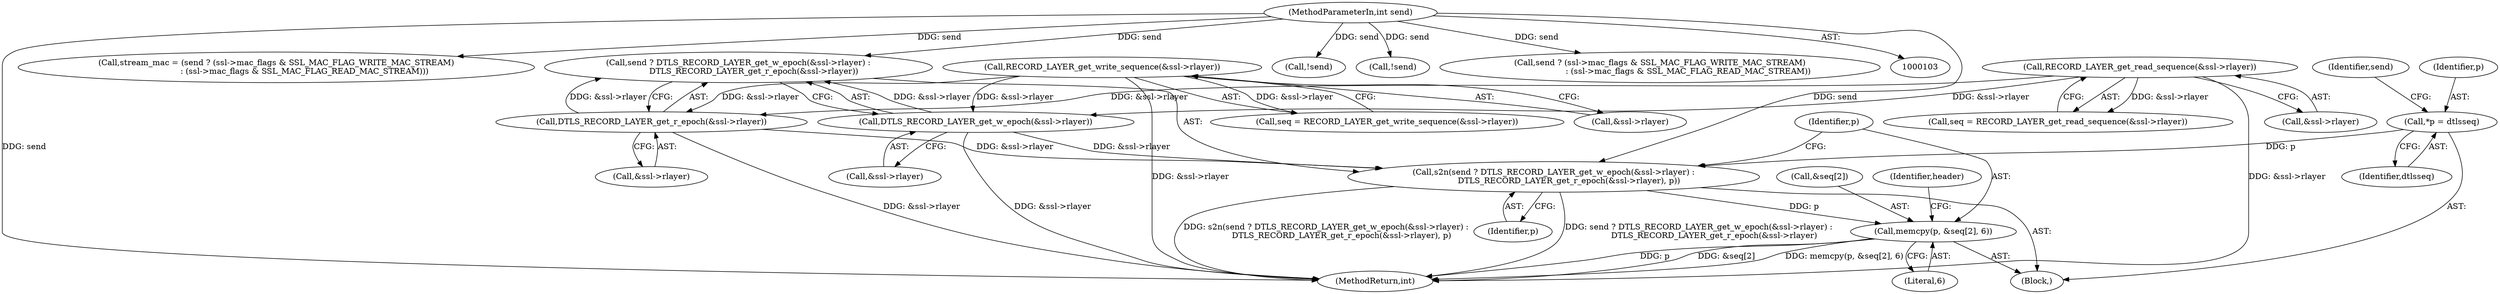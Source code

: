 digraph "0_openssl_4ad93618d26a3ea23d36ad5498ff4f59eff3a4d2_3@API" {
"1000224" [label="(Call,memcpy(p, &seq[2], 6))"];
"1000210" [label="(Call,s2n(send ? DTLS_RECORD_LAYER_get_w_epoch(&ssl->rlayer) :\n            DTLS_RECORD_LAYER_get_r_epoch(&ssl->rlayer), p))"];
"1000107" [label="(MethodParameterIn,int send)"];
"1000213" [label="(Call,DTLS_RECORD_LAYER_get_w_epoch(&ssl->rlayer))"];
"1000140" [label="(Call,RECORD_LAYER_get_write_sequence(&ssl->rlayer))"];
"1000154" [label="(Call,RECORD_LAYER_get_read_sequence(&ssl->rlayer))"];
"1000218" [label="(Call,DTLS_RECORD_LAYER_get_r_epoch(&ssl->rlayer))"];
"1000207" [label="(Call,*p = dtlsseq)"];
"1000226" [label="(Call,&seq[2])"];
"1000138" [label="(Call,seq = RECORD_LAYER_get_write_sequence(&ssl->rlayer))"];
"1000219" [label="(Call,&ssl->rlayer)"];
"1000204" [label="(Block,)"];
"1000223" [label="(Identifier,p)"];
"1000232" [label="(Identifier,header)"];
"1000120" [label="(Call,stream_mac = (send ? (ssl->mac_flags & SSL_MAC_FLAG_WRITE_MAC_STREAM)\n                      : (ssl->mac_flags & SSL_MAC_FLAG_READ_MAC_STREAM)))"];
"1000225" [label="(Identifier,p)"];
"1000212" [label="(Identifier,send)"];
"1000506" [label="(MethodReturn,int)"];
"1000213" [label="(Call,DTLS_RECORD_LAYER_get_w_epoch(&ssl->rlayer))"];
"1000207" [label="(Call,*p = dtlsseq)"];
"1000141" [label="(Call,&ssl->rlayer)"];
"1000230" [label="(Literal,6)"];
"1000208" [label="(Identifier,p)"];
"1000152" [label="(Call,seq = RECORD_LAYER_get_read_sequence(&ssl->rlayer))"];
"1000211" [label="(Call,send ? DTLS_RECORD_LAYER_get_w_epoch(&ssl->rlayer) :\n            DTLS_RECORD_LAYER_get_r_epoch(&ssl->rlayer))"];
"1000377" [label="(Call,!send)"];
"1000287" [label="(Call,!send)"];
"1000224" [label="(Call,memcpy(p, &seq[2], 6))"];
"1000210" [label="(Call,s2n(send ? DTLS_RECORD_LAYER_get_w_epoch(&ssl->rlayer) :\n            DTLS_RECORD_LAYER_get_r_epoch(&ssl->rlayer), p))"];
"1000218" [label="(Call,DTLS_RECORD_LAYER_get_r_epoch(&ssl->rlayer))"];
"1000107" [label="(MethodParameterIn,int send)"];
"1000214" [label="(Call,&ssl->rlayer)"];
"1000209" [label="(Identifier,dtlsseq)"];
"1000155" [label="(Call,&ssl->rlayer)"];
"1000122" [label="(Call,send ? (ssl->mac_flags & SSL_MAC_FLAG_WRITE_MAC_STREAM)\n                      : (ssl->mac_flags & SSL_MAC_FLAG_READ_MAC_STREAM))"];
"1000154" [label="(Call,RECORD_LAYER_get_read_sequence(&ssl->rlayer))"];
"1000140" [label="(Call,RECORD_LAYER_get_write_sequence(&ssl->rlayer))"];
"1000224" -> "1000204"  [label="AST: "];
"1000224" -> "1000230"  [label="CFG: "];
"1000225" -> "1000224"  [label="AST: "];
"1000226" -> "1000224"  [label="AST: "];
"1000230" -> "1000224"  [label="AST: "];
"1000232" -> "1000224"  [label="CFG: "];
"1000224" -> "1000506"  [label="DDG: p"];
"1000224" -> "1000506"  [label="DDG: &seq[2]"];
"1000224" -> "1000506"  [label="DDG: memcpy(p, &seq[2], 6)"];
"1000210" -> "1000224"  [label="DDG: p"];
"1000210" -> "1000204"  [label="AST: "];
"1000210" -> "1000223"  [label="CFG: "];
"1000211" -> "1000210"  [label="AST: "];
"1000223" -> "1000210"  [label="AST: "];
"1000225" -> "1000210"  [label="CFG: "];
"1000210" -> "1000506"  [label="DDG: s2n(send ? DTLS_RECORD_LAYER_get_w_epoch(&ssl->rlayer) :\n            DTLS_RECORD_LAYER_get_r_epoch(&ssl->rlayer), p)"];
"1000210" -> "1000506"  [label="DDG: send ? DTLS_RECORD_LAYER_get_w_epoch(&ssl->rlayer) :\n            DTLS_RECORD_LAYER_get_r_epoch(&ssl->rlayer)"];
"1000107" -> "1000210"  [label="DDG: send"];
"1000213" -> "1000210"  [label="DDG: &ssl->rlayer"];
"1000218" -> "1000210"  [label="DDG: &ssl->rlayer"];
"1000207" -> "1000210"  [label="DDG: p"];
"1000107" -> "1000103"  [label="AST: "];
"1000107" -> "1000506"  [label="DDG: send"];
"1000107" -> "1000120"  [label="DDG: send"];
"1000107" -> "1000122"  [label="DDG: send"];
"1000107" -> "1000211"  [label="DDG: send"];
"1000107" -> "1000287"  [label="DDG: send"];
"1000107" -> "1000377"  [label="DDG: send"];
"1000213" -> "1000211"  [label="AST: "];
"1000213" -> "1000214"  [label="CFG: "];
"1000214" -> "1000213"  [label="AST: "];
"1000211" -> "1000213"  [label="CFG: "];
"1000213" -> "1000506"  [label="DDG: &ssl->rlayer"];
"1000213" -> "1000211"  [label="DDG: &ssl->rlayer"];
"1000140" -> "1000213"  [label="DDG: &ssl->rlayer"];
"1000154" -> "1000213"  [label="DDG: &ssl->rlayer"];
"1000140" -> "1000138"  [label="AST: "];
"1000140" -> "1000141"  [label="CFG: "];
"1000141" -> "1000140"  [label="AST: "];
"1000138" -> "1000140"  [label="CFG: "];
"1000140" -> "1000506"  [label="DDG: &ssl->rlayer"];
"1000140" -> "1000138"  [label="DDG: &ssl->rlayer"];
"1000140" -> "1000218"  [label="DDG: &ssl->rlayer"];
"1000154" -> "1000152"  [label="AST: "];
"1000154" -> "1000155"  [label="CFG: "];
"1000155" -> "1000154"  [label="AST: "];
"1000152" -> "1000154"  [label="CFG: "];
"1000154" -> "1000506"  [label="DDG: &ssl->rlayer"];
"1000154" -> "1000152"  [label="DDG: &ssl->rlayer"];
"1000154" -> "1000218"  [label="DDG: &ssl->rlayer"];
"1000218" -> "1000211"  [label="AST: "];
"1000218" -> "1000219"  [label="CFG: "];
"1000219" -> "1000218"  [label="AST: "];
"1000211" -> "1000218"  [label="CFG: "];
"1000218" -> "1000506"  [label="DDG: &ssl->rlayer"];
"1000218" -> "1000211"  [label="DDG: &ssl->rlayer"];
"1000207" -> "1000204"  [label="AST: "];
"1000207" -> "1000209"  [label="CFG: "];
"1000208" -> "1000207"  [label="AST: "];
"1000209" -> "1000207"  [label="AST: "];
"1000212" -> "1000207"  [label="CFG: "];
}
